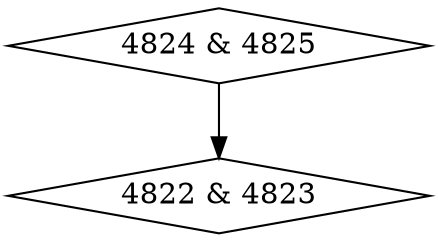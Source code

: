 digraph {
0 [label = "4822 & 4823", shape = diamond];
1 [label = "4824 & 4825", shape = diamond];
1->0;
}
